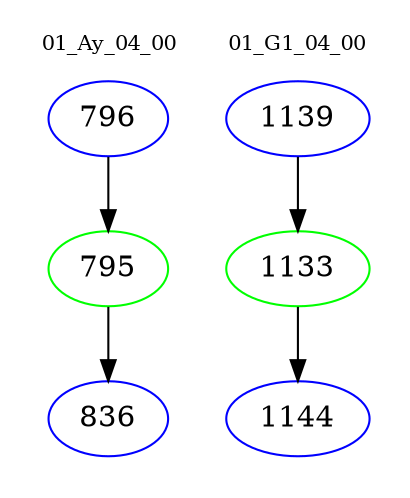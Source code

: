 digraph{
subgraph cluster_0 {
color = white
label = "01_Ay_04_00";
fontsize=10;
T0_796 [label="796", color="blue"]
T0_796 -> T0_795 [color="black"]
T0_795 [label="795", color="green"]
T0_795 -> T0_836 [color="black"]
T0_836 [label="836", color="blue"]
}
subgraph cluster_1 {
color = white
label = "01_G1_04_00";
fontsize=10;
T1_1139 [label="1139", color="blue"]
T1_1139 -> T1_1133 [color="black"]
T1_1133 [label="1133", color="green"]
T1_1133 -> T1_1144 [color="black"]
T1_1144 [label="1144", color="blue"]
}
}
